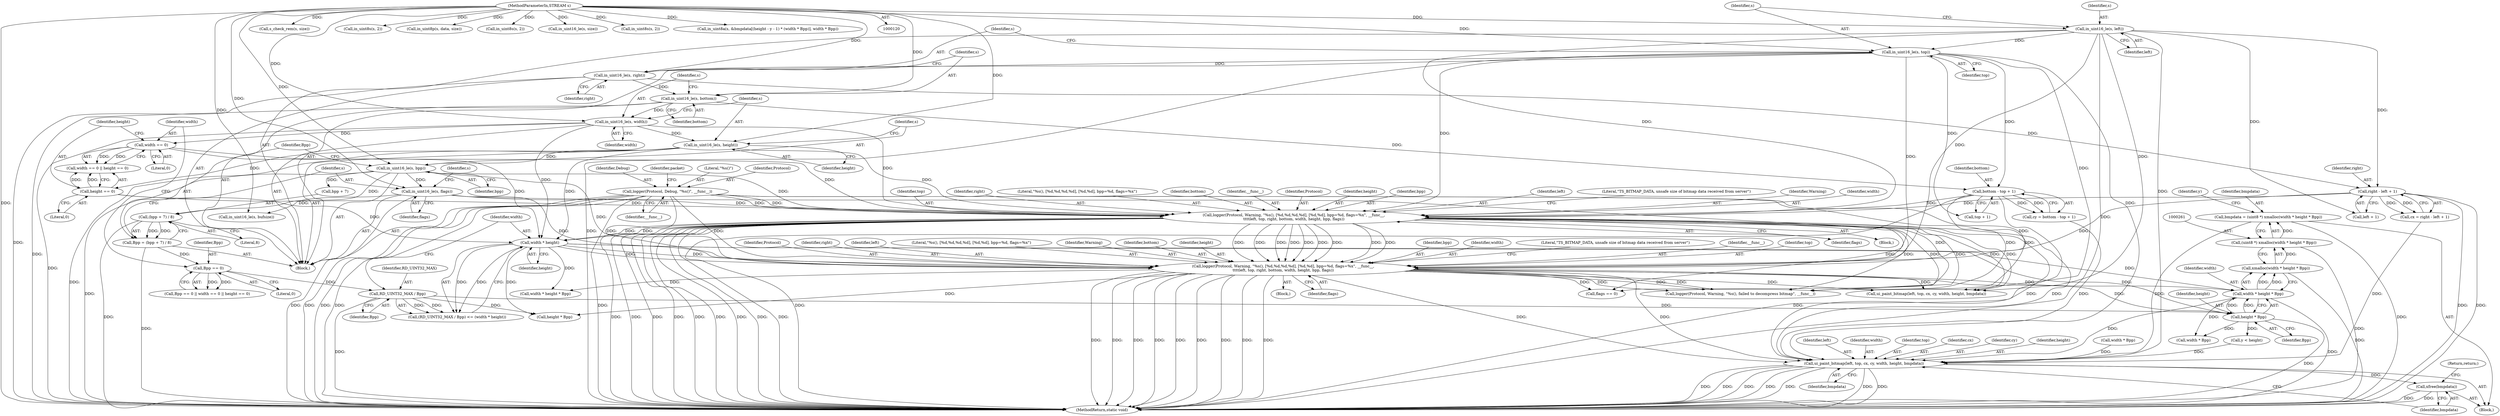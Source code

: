 digraph "0_rdesktop_4dca546d04321a610c1835010b5dad85163b65e1_7@integer" {
"1000258" [label="(Call,bmpdata = (uint8 *) xmalloc(width * height * Bpp))"];
"1000260" [label="(Call,(uint8 *) xmalloc(width * height * Bpp))"];
"1000262" [label="(Call,xmalloc(width * height * Bpp))"];
"1000263" [label="(Call,width * height * Bpp)"];
"1000231" [label="(Call,width * height)"];
"1000160" [label="(Call,in_uint16_le(s, width))"];
"1000157" [label="(Call,in_uint16_le(s, bottom))"];
"1000154" [label="(Call,in_uint16_le(s, right))"];
"1000151" [label="(Call,in_uint16_le(s, top))"];
"1000148" [label="(Call,in_uint16_le(s, left))"];
"1000121" [label="(MethodParameterIn,STREAM s)"];
"1000209" [label="(Call,logger(Protocol, Warning, \"%s(), [%d,%d,%d,%d], [%d,%d], bpp=%d, flags=%x\", __func__,\n\t\t\t\tleft, top, right, bottom, width, height, bpp, flags))"];
"1000138" [label="(Call,logger(Protocol, Debug, \"%s()\", __func__))"];
"1000184" [label="(Call,right - left + 1)"];
"1000191" [label="(Call,bottom - top + 1)"];
"1000202" [label="(Call,width == 0)"];
"1000205" [label="(Call,height == 0)"];
"1000163" [label="(Call,in_uint16_le(s, height))"];
"1000166" [label="(Call,in_uint16_le(s, bpp))"];
"1000176" [label="(Call,in_uint16_le(s, flags))"];
"1000235" [label="(Call,logger(Protocol, Warning, \"%s(), [%d,%d,%d,%d], [%d,%d], bpp=%d, flags=%x\", __func__,\n\t\t\t\tleft, top, right, bottom, width, height, bpp, flags))"];
"1000265" [label="(Call,height * Bpp)"];
"1000228" [label="(Call,RD_UINT32_MAX / Bpp)"];
"1000198" [label="(Call,Bpp == 0)"];
"1000169" [label="(Call,Bpp = (bpp + 7) / 8)"];
"1000171" [label="(Call,(bpp + 7) / 8)"];
"1000295" [label="(Call,ui_paint_bitmap(left, top, cx, cy, width, height, bmpdata))"];
"1000303" [label="(Call,xfree(bmpdata))"];
"1000246" [label="(Identifier,bpp)"];
"1000244" [label="(Identifier,width)"];
"1000175" [label="(Literal,8)"];
"1000249" [label="(Literal,\"TS_BITMAP_DATA, unsafe size of bitmap data received from server\")"];
"1000296" [label="(Identifier,left)"];
"1000228" [label="(Call,RD_UINT32_MAX / Bpp)"];
"1000180" [label="(Identifier,s)"];
"1000272" [label="(Call,y < height)"];
"1000142" [label="(Identifier,__func__)"];
"1000140" [label="(Identifier,Debug)"];
"1000153" [label="(Identifier,top)"];
"1000330" [label="(Call,s_check_rem(s, size))"];
"1000235" [label="(Call,logger(Protocol, Warning, \"%s(), [%d,%d,%d,%d], [%d,%d], bpp=%d, flags=%x\", __func__,\n\t\t\t\tleft, top, right, bottom, width, height, bpp, flags))"];
"1000155" [label="(Identifier,s)"];
"1000267" [label="(Identifier,Bpp)"];
"1000300" [label="(Identifier,width)"];
"1000266" [label="(Identifier,height)"];
"1000177" [label="(Identifier,s)"];
"1000258" [label="(Call,bmpdata = (uint8 *) xmalloc(width * height * Bpp))"];
"1000150" [label="(Identifier,left)"];
"1000216" [label="(Identifier,right)"];
"1000192" [label="(Identifier,bottom)"];
"1000239" [label="(Identifier,__func__)"];
"1000169" [label="(Call,Bpp = (bpp + 7) / 8)"];
"1000198" [label="(Call,Bpp == 0)"];
"1000378" [label="(MethodReturn,static void)"];
"1000297" [label="(Identifier,top)"];
"1000145" [label="(Identifier,packet)"];
"1000193" [label="(Call,top + 1)"];
"1000189" [label="(Call,cy = bottom - top + 1)"];
"1000241" [label="(Identifier,top)"];
"1000212" [label="(Literal,\"%s(), [%d,%d,%d,%d], [%d,%d], bpp=%d, flags=%x\")"];
"1000236" [label="(Identifier,Protocol)"];
"1000217" [label="(Identifier,bottom)"];
"1000166" [label="(Call,in_uint16_le(s, bpp))"];
"1000121" [label="(MethodParameterIn,STREAM s)"];
"1000302" [label="(Identifier,bmpdata)"];
"1000213" [label="(Identifier,__func__)"];
"1000182" [label="(Call,cx = right - left + 1)"];
"1000210" [label="(Identifier,Protocol)"];
"1000259" [label="(Identifier,bmpdata)"];
"1000141" [label="(Literal,\"%s()\")"];
"1000162" [label="(Identifier,width)"];
"1000156" [label="(Identifier,right)"];
"1000242" [label="(Identifier,right)"];
"1000163" [label="(Call,in_uint16_le(s, height))"];
"1000265" [label="(Call,height * Bpp)"];
"1000325" [label="(Call,in_uint8s(s, 2))"];
"1000203" [label="(Identifier,width)"];
"1000176" [label="(Call,in_uint16_le(s, flags))"];
"1000233" [label="(Identifier,height)"];
"1000219" [label="(Identifier,height)"];
"1000232" [label="(Identifier,width)"];
"1000209" [label="(Call,logger(Protocol, Warning, \"%s(), [%d,%d,%d,%d], [%d,%d], bpp=%d, flags=%x\", __func__,\n\t\t\t\tleft, top, right, bottom, width, height, bpp, flags))"];
"1000240" [label="(Identifier,left)"];
"1000185" [label="(Identifier,right)"];
"1000260" [label="(Call,(uint8 *) xmalloc(width * height * Bpp))"];
"1000229" [label="(Identifier,RD_UINT32_MAX)"];
"1000298" [label="(Identifier,cx)"];
"1000220" [label="(Identifier,bpp)"];
"1000305" [label="(Return,return;)"];
"1000152" [label="(Identifier,s)"];
"1000207" [label="(Literal,0)"];
"1000238" [label="(Literal,\"%s(), [%d,%d,%d,%d], [%d,%d], bpp=%d, flags=%x\")"];
"1000199" [label="(Identifier,Bpp)"];
"1000303" [label="(Call,xfree(bmpdata))"];
"1000263" [label="(Call,width * height * Bpp)"];
"1000158" [label="(Identifier,s)"];
"1000214" [label="(Identifier,left)"];
"1000204" [label="(Literal,0)"];
"1000295" [label="(Call,ui_paint_bitmap(left, top, cx, cy, width, height, bmpdata))"];
"1000234" [label="(Block,)"];
"1000191" [label="(Call,bottom - top + 1)"];
"1000171" [label="(Call,(bpp + 7) / 8)"];
"1000256" [label="(Block,)"];
"1000262" [label="(Call,xmalloc(width * height * Bpp))"];
"1000154" [label="(Call,in_uint16_le(s, right))"];
"1000138" [label="(Call,logger(Protocol, Debug, \"%s()\", __func__))"];
"1000237" [label="(Identifier,Warning)"];
"1000170" [label="(Identifier,Bpp)"];
"1000253" [label="(Call,flags == 0)"];
"1000270" [label="(Identifier,y)"];
"1000223" [label="(Literal,\"TS_BITMAP_DATA, unsafe size of bitmap data received from server\")"];
"1000151" [label="(Call,in_uint16_le(s, top))"];
"1000206" [label="(Identifier,height)"];
"1000164" [label="(Identifier,s)"];
"1000347" [label="(Call,width * height * Bpp)"];
"1000349" [label="(Call,height * Bpp)"];
"1000165" [label="(Identifier,height)"];
"1000202" [label="(Call,width == 0)"];
"1000211" [label="(Identifier,Warning)"];
"1000197" [label="(Call,Bpp == 0 || width == 0 || height == 0)"];
"1000149" [label="(Identifier,s)"];
"1000371" [label="(Call,logger(Protocol, Warning, \"%s(), failed to decompress bitmap\", __func__))"];
"1000122" [label="(Block,)"];
"1000304" [label="(Identifier,bmpdata)"];
"1000231" [label="(Call,width * height)"];
"1000167" [label="(Identifier,s)"];
"1000148" [label="(Call,in_uint16_le(s, left))"];
"1000289" [label="(Call,width * Bpp)"];
"1000338" [label="(Call,in_uint8p(s, data, size))"];
"1000243" [label="(Identifier,bottom)"];
"1000299" [label="(Identifier,cy)"];
"1000361" [label="(Call,ui_paint_bitmap(left, top, cx, cy, width, height, bmpdata))"];
"1000157" [label="(Call,in_uint16_le(s, bottom))"];
"1000200" [label="(Literal,0)"];
"1000168" [label="(Identifier,bpp)"];
"1000316" [label="(Call,in_uint8s(s, 2))"];
"1000227" [label="(Call,(RD_UINT32_MAX / Bpp) <= (width * height))"];
"1000186" [label="(Call,left + 1)"];
"1000319" [label="(Call,in_uint16_le(s, size))"];
"1000161" [label="(Identifier,s)"];
"1000301" [label="(Identifier,height)"];
"1000160" [label="(Call,in_uint16_le(s, width))"];
"1000221" [label="(Identifier,flags)"];
"1000230" [label="(Identifier,Bpp)"];
"1000184" [label="(Call,right - left + 1)"];
"1000292" [label="(Call,width * Bpp)"];
"1000201" [label="(Call,width == 0 || height == 0)"];
"1000178" [label="(Identifier,flags)"];
"1000139" [label="(Identifier,Protocol)"];
"1000247" [label="(Identifier,flags)"];
"1000322" [label="(Call,in_uint8s(s, 2))"];
"1000264" [label="(Identifier,width)"];
"1000278" [label="(Call,in_uint8a(s, &bmpdata[(height - y - 1) * (width * Bpp)], width * Bpp))"];
"1000159" [label="(Identifier,bottom)"];
"1000245" [label="(Identifier,height)"];
"1000208" [label="(Block,)"];
"1000218" [label="(Identifier,width)"];
"1000179" [label="(Call,in_uint16_le(s, bufsize))"];
"1000205" [label="(Call,height == 0)"];
"1000172" [label="(Call,bpp + 7)"];
"1000215" [label="(Identifier,top)"];
"1000258" -> "1000256"  [label="AST: "];
"1000258" -> "1000260"  [label="CFG: "];
"1000259" -> "1000258"  [label="AST: "];
"1000260" -> "1000258"  [label="AST: "];
"1000270" -> "1000258"  [label="CFG: "];
"1000258" -> "1000378"  [label="DDG: "];
"1000260" -> "1000258"  [label="DDG: "];
"1000258" -> "1000295"  [label="DDG: "];
"1000260" -> "1000262"  [label="CFG: "];
"1000261" -> "1000260"  [label="AST: "];
"1000262" -> "1000260"  [label="AST: "];
"1000260" -> "1000378"  [label="DDG: "];
"1000262" -> "1000260"  [label="DDG: "];
"1000262" -> "1000263"  [label="CFG: "];
"1000263" -> "1000262"  [label="AST: "];
"1000262" -> "1000378"  [label="DDG: "];
"1000263" -> "1000262"  [label="DDG: "];
"1000263" -> "1000262"  [label="DDG: "];
"1000263" -> "1000265"  [label="CFG: "];
"1000264" -> "1000263"  [label="AST: "];
"1000265" -> "1000263"  [label="AST: "];
"1000263" -> "1000378"  [label="DDG: "];
"1000231" -> "1000263"  [label="DDG: "];
"1000235" -> "1000263"  [label="DDG: "];
"1000265" -> "1000263"  [label="DDG: "];
"1000265" -> "1000263"  [label="DDG: "];
"1000263" -> "1000289"  [label="DDG: "];
"1000263" -> "1000295"  [label="DDG: "];
"1000231" -> "1000227"  [label="AST: "];
"1000231" -> "1000233"  [label="CFG: "];
"1000232" -> "1000231"  [label="AST: "];
"1000233" -> "1000231"  [label="AST: "];
"1000227" -> "1000231"  [label="CFG: "];
"1000231" -> "1000227"  [label="DDG: "];
"1000231" -> "1000227"  [label="DDG: "];
"1000160" -> "1000231"  [label="DDG: "];
"1000209" -> "1000231"  [label="DDG: "];
"1000209" -> "1000231"  [label="DDG: "];
"1000202" -> "1000231"  [label="DDG: "];
"1000205" -> "1000231"  [label="DDG: "];
"1000163" -> "1000231"  [label="DDG: "];
"1000231" -> "1000235"  [label="DDG: "];
"1000231" -> "1000235"  [label="DDG: "];
"1000231" -> "1000265"  [label="DDG: "];
"1000231" -> "1000347"  [label="DDG: "];
"1000231" -> "1000349"  [label="DDG: "];
"1000160" -> "1000122"  [label="AST: "];
"1000160" -> "1000162"  [label="CFG: "];
"1000161" -> "1000160"  [label="AST: "];
"1000162" -> "1000160"  [label="AST: "];
"1000164" -> "1000160"  [label="CFG: "];
"1000160" -> "1000378"  [label="DDG: "];
"1000157" -> "1000160"  [label="DDG: "];
"1000121" -> "1000160"  [label="DDG: "];
"1000160" -> "1000163"  [label="DDG: "];
"1000160" -> "1000202"  [label="DDG: "];
"1000160" -> "1000209"  [label="DDG: "];
"1000157" -> "1000122"  [label="AST: "];
"1000157" -> "1000159"  [label="CFG: "];
"1000158" -> "1000157"  [label="AST: "];
"1000159" -> "1000157"  [label="AST: "];
"1000161" -> "1000157"  [label="CFG: "];
"1000157" -> "1000378"  [label="DDG: "];
"1000154" -> "1000157"  [label="DDG: "];
"1000121" -> "1000157"  [label="DDG: "];
"1000157" -> "1000191"  [label="DDG: "];
"1000154" -> "1000122"  [label="AST: "];
"1000154" -> "1000156"  [label="CFG: "];
"1000155" -> "1000154"  [label="AST: "];
"1000156" -> "1000154"  [label="AST: "];
"1000158" -> "1000154"  [label="CFG: "];
"1000154" -> "1000378"  [label="DDG: "];
"1000151" -> "1000154"  [label="DDG: "];
"1000121" -> "1000154"  [label="DDG: "];
"1000154" -> "1000184"  [label="DDG: "];
"1000151" -> "1000122"  [label="AST: "];
"1000151" -> "1000153"  [label="CFG: "];
"1000152" -> "1000151"  [label="AST: "];
"1000153" -> "1000151"  [label="AST: "];
"1000155" -> "1000151"  [label="CFG: "];
"1000151" -> "1000378"  [label="DDG: "];
"1000148" -> "1000151"  [label="DDG: "];
"1000121" -> "1000151"  [label="DDG: "];
"1000151" -> "1000191"  [label="DDG: "];
"1000151" -> "1000193"  [label="DDG: "];
"1000151" -> "1000209"  [label="DDG: "];
"1000151" -> "1000235"  [label="DDG: "];
"1000151" -> "1000295"  [label="DDG: "];
"1000151" -> "1000361"  [label="DDG: "];
"1000148" -> "1000122"  [label="AST: "];
"1000148" -> "1000150"  [label="CFG: "];
"1000149" -> "1000148"  [label="AST: "];
"1000150" -> "1000148"  [label="AST: "];
"1000152" -> "1000148"  [label="CFG: "];
"1000148" -> "1000378"  [label="DDG: "];
"1000121" -> "1000148"  [label="DDG: "];
"1000148" -> "1000184"  [label="DDG: "];
"1000148" -> "1000186"  [label="DDG: "];
"1000148" -> "1000209"  [label="DDG: "];
"1000148" -> "1000235"  [label="DDG: "];
"1000148" -> "1000295"  [label="DDG: "];
"1000148" -> "1000361"  [label="DDG: "];
"1000121" -> "1000120"  [label="AST: "];
"1000121" -> "1000378"  [label="DDG: "];
"1000121" -> "1000163"  [label="DDG: "];
"1000121" -> "1000166"  [label="DDG: "];
"1000121" -> "1000176"  [label="DDG: "];
"1000121" -> "1000179"  [label="DDG: "];
"1000121" -> "1000278"  [label="DDG: "];
"1000121" -> "1000316"  [label="DDG: "];
"1000121" -> "1000319"  [label="DDG: "];
"1000121" -> "1000322"  [label="DDG: "];
"1000121" -> "1000325"  [label="DDG: "];
"1000121" -> "1000330"  [label="DDG: "];
"1000121" -> "1000338"  [label="DDG: "];
"1000209" -> "1000208"  [label="AST: "];
"1000209" -> "1000221"  [label="CFG: "];
"1000210" -> "1000209"  [label="AST: "];
"1000211" -> "1000209"  [label="AST: "];
"1000212" -> "1000209"  [label="AST: "];
"1000213" -> "1000209"  [label="AST: "];
"1000214" -> "1000209"  [label="AST: "];
"1000215" -> "1000209"  [label="AST: "];
"1000216" -> "1000209"  [label="AST: "];
"1000217" -> "1000209"  [label="AST: "];
"1000218" -> "1000209"  [label="AST: "];
"1000219" -> "1000209"  [label="AST: "];
"1000220" -> "1000209"  [label="AST: "];
"1000221" -> "1000209"  [label="AST: "];
"1000223" -> "1000209"  [label="CFG: "];
"1000209" -> "1000378"  [label="DDG: "];
"1000209" -> "1000378"  [label="DDG: "];
"1000209" -> "1000378"  [label="DDG: "];
"1000209" -> "1000378"  [label="DDG: "];
"1000209" -> "1000378"  [label="DDG: "];
"1000209" -> "1000378"  [label="DDG: "];
"1000209" -> "1000378"  [label="DDG: "];
"1000209" -> "1000378"  [label="DDG: "];
"1000209" -> "1000378"  [label="DDG: "];
"1000138" -> "1000209"  [label="DDG: "];
"1000138" -> "1000209"  [label="DDG: "];
"1000184" -> "1000209"  [label="DDG: "];
"1000191" -> "1000209"  [label="DDG: "];
"1000202" -> "1000209"  [label="DDG: "];
"1000205" -> "1000209"  [label="DDG: "];
"1000163" -> "1000209"  [label="DDG: "];
"1000166" -> "1000209"  [label="DDG: "];
"1000176" -> "1000209"  [label="DDG: "];
"1000209" -> "1000235"  [label="DDG: "];
"1000209" -> "1000235"  [label="DDG: "];
"1000209" -> "1000235"  [label="DDG: "];
"1000209" -> "1000235"  [label="DDG: "];
"1000209" -> "1000235"  [label="DDG: "];
"1000209" -> "1000235"  [label="DDG: "];
"1000209" -> "1000235"  [label="DDG: "];
"1000209" -> "1000235"  [label="DDG: "];
"1000209" -> "1000235"  [label="DDG: "];
"1000209" -> "1000253"  [label="DDG: "];
"1000209" -> "1000295"  [label="DDG: "];
"1000209" -> "1000295"  [label="DDG: "];
"1000209" -> "1000361"  [label="DDG: "];
"1000209" -> "1000361"  [label="DDG: "];
"1000209" -> "1000371"  [label="DDG: "];
"1000209" -> "1000371"  [label="DDG: "];
"1000209" -> "1000371"  [label="DDG: "];
"1000138" -> "1000122"  [label="AST: "];
"1000138" -> "1000142"  [label="CFG: "];
"1000139" -> "1000138"  [label="AST: "];
"1000140" -> "1000138"  [label="AST: "];
"1000141" -> "1000138"  [label="AST: "];
"1000142" -> "1000138"  [label="AST: "];
"1000145" -> "1000138"  [label="CFG: "];
"1000138" -> "1000378"  [label="DDG: "];
"1000138" -> "1000378"  [label="DDG: "];
"1000138" -> "1000378"  [label="DDG: "];
"1000138" -> "1000378"  [label="DDG: "];
"1000138" -> "1000235"  [label="DDG: "];
"1000138" -> "1000235"  [label="DDG: "];
"1000138" -> "1000371"  [label="DDG: "];
"1000138" -> "1000371"  [label="DDG: "];
"1000184" -> "1000182"  [label="AST: "];
"1000184" -> "1000186"  [label="CFG: "];
"1000185" -> "1000184"  [label="AST: "];
"1000186" -> "1000184"  [label="AST: "];
"1000182" -> "1000184"  [label="CFG: "];
"1000184" -> "1000378"  [label="DDG: "];
"1000184" -> "1000378"  [label="DDG: "];
"1000184" -> "1000182"  [label="DDG: "];
"1000184" -> "1000182"  [label="DDG: "];
"1000184" -> "1000235"  [label="DDG: "];
"1000191" -> "1000189"  [label="AST: "];
"1000191" -> "1000193"  [label="CFG: "];
"1000192" -> "1000191"  [label="AST: "];
"1000193" -> "1000191"  [label="AST: "];
"1000189" -> "1000191"  [label="CFG: "];
"1000191" -> "1000378"  [label="DDG: "];
"1000191" -> "1000378"  [label="DDG: "];
"1000191" -> "1000189"  [label="DDG: "];
"1000191" -> "1000189"  [label="DDG: "];
"1000191" -> "1000235"  [label="DDG: "];
"1000202" -> "1000201"  [label="AST: "];
"1000202" -> "1000204"  [label="CFG: "];
"1000203" -> "1000202"  [label="AST: "];
"1000204" -> "1000202"  [label="AST: "];
"1000206" -> "1000202"  [label="CFG: "];
"1000201" -> "1000202"  [label="CFG: "];
"1000202" -> "1000201"  [label="DDG: "];
"1000202" -> "1000201"  [label="DDG: "];
"1000205" -> "1000201"  [label="AST: "];
"1000205" -> "1000207"  [label="CFG: "];
"1000206" -> "1000205"  [label="AST: "];
"1000207" -> "1000205"  [label="AST: "];
"1000201" -> "1000205"  [label="CFG: "];
"1000205" -> "1000201"  [label="DDG: "];
"1000205" -> "1000201"  [label="DDG: "];
"1000163" -> "1000205"  [label="DDG: "];
"1000163" -> "1000122"  [label="AST: "];
"1000163" -> "1000165"  [label="CFG: "];
"1000164" -> "1000163"  [label="AST: "];
"1000165" -> "1000163"  [label="AST: "];
"1000167" -> "1000163"  [label="CFG: "];
"1000163" -> "1000378"  [label="DDG: "];
"1000163" -> "1000166"  [label="DDG: "];
"1000166" -> "1000122"  [label="AST: "];
"1000166" -> "1000168"  [label="CFG: "];
"1000167" -> "1000166"  [label="AST: "];
"1000168" -> "1000166"  [label="AST: "];
"1000170" -> "1000166"  [label="CFG: "];
"1000166" -> "1000378"  [label="DDG: "];
"1000166" -> "1000171"  [label="DDG: "];
"1000166" -> "1000172"  [label="DDG: "];
"1000166" -> "1000176"  [label="DDG: "];
"1000166" -> "1000235"  [label="DDG: "];
"1000176" -> "1000122"  [label="AST: "];
"1000176" -> "1000178"  [label="CFG: "];
"1000177" -> "1000176"  [label="AST: "];
"1000178" -> "1000176"  [label="AST: "];
"1000180" -> "1000176"  [label="CFG: "];
"1000176" -> "1000378"  [label="DDG: "];
"1000176" -> "1000179"  [label="DDG: "];
"1000176" -> "1000235"  [label="DDG: "];
"1000176" -> "1000253"  [label="DDG: "];
"1000235" -> "1000234"  [label="AST: "];
"1000235" -> "1000247"  [label="CFG: "];
"1000236" -> "1000235"  [label="AST: "];
"1000237" -> "1000235"  [label="AST: "];
"1000238" -> "1000235"  [label="AST: "];
"1000239" -> "1000235"  [label="AST: "];
"1000240" -> "1000235"  [label="AST: "];
"1000241" -> "1000235"  [label="AST: "];
"1000242" -> "1000235"  [label="AST: "];
"1000243" -> "1000235"  [label="AST: "];
"1000244" -> "1000235"  [label="AST: "];
"1000245" -> "1000235"  [label="AST: "];
"1000246" -> "1000235"  [label="AST: "];
"1000247" -> "1000235"  [label="AST: "];
"1000249" -> "1000235"  [label="CFG: "];
"1000235" -> "1000378"  [label="DDG: "];
"1000235" -> "1000378"  [label="DDG: "];
"1000235" -> "1000378"  [label="DDG: "];
"1000235" -> "1000378"  [label="DDG: "];
"1000235" -> "1000378"  [label="DDG: "];
"1000235" -> "1000378"  [label="DDG: "];
"1000235" -> "1000378"  [label="DDG: "];
"1000235" -> "1000378"  [label="DDG: "];
"1000235" -> "1000378"  [label="DDG: "];
"1000235" -> "1000253"  [label="DDG: "];
"1000235" -> "1000265"  [label="DDG: "];
"1000235" -> "1000295"  [label="DDG: "];
"1000235" -> "1000295"  [label="DDG: "];
"1000235" -> "1000347"  [label="DDG: "];
"1000235" -> "1000349"  [label="DDG: "];
"1000235" -> "1000361"  [label="DDG: "];
"1000235" -> "1000361"  [label="DDG: "];
"1000235" -> "1000371"  [label="DDG: "];
"1000235" -> "1000371"  [label="DDG: "];
"1000235" -> "1000371"  [label="DDG: "];
"1000265" -> "1000267"  [label="CFG: "];
"1000266" -> "1000265"  [label="AST: "];
"1000267" -> "1000265"  [label="AST: "];
"1000265" -> "1000378"  [label="DDG: "];
"1000228" -> "1000265"  [label="DDG: "];
"1000265" -> "1000272"  [label="DDG: "];
"1000265" -> "1000289"  [label="DDG: "];
"1000228" -> "1000227"  [label="AST: "];
"1000228" -> "1000230"  [label="CFG: "];
"1000229" -> "1000228"  [label="AST: "];
"1000230" -> "1000228"  [label="AST: "];
"1000232" -> "1000228"  [label="CFG: "];
"1000228" -> "1000378"  [label="DDG: "];
"1000228" -> "1000227"  [label="DDG: "];
"1000228" -> "1000227"  [label="DDG: "];
"1000198" -> "1000228"  [label="DDG: "];
"1000228" -> "1000349"  [label="DDG: "];
"1000198" -> "1000197"  [label="AST: "];
"1000198" -> "1000200"  [label="CFG: "];
"1000199" -> "1000198"  [label="AST: "];
"1000200" -> "1000198"  [label="AST: "];
"1000203" -> "1000198"  [label="CFG: "];
"1000197" -> "1000198"  [label="CFG: "];
"1000198" -> "1000197"  [label="DDG: "];
"1000198" -> "1000197"  [label="DDG: "];
"1000169" -> "1000198"  [label="DDG: "];
"1000169" -> "1000122"  [label="AST: "];
"1000169" -> "1000171"  [label="CFG: "];
"1000170" -> "1000169"  [label="AST: "];
"1000171" -> "1000169"  [label="AST: "];
"1000177" -> "1000169"  [label="CFG: "];
"1000169" -> "1000378"  [label="DDG: "];
"1000171" -> "1000169"  [label="DDG: "];
"1000171" -> "1000169"  [label="DDG: "];
"1000171" -> "1000175"  [label="CFG: "];
"1000172" -> "1000171"  [label="AST: "];
"1000175" -> "1000171"  [label="AST: "];
"1000171" -> "1000378"  [label="DDG: "];
"1000295" -> "1000256"  [label="AST: "];
"1000295" -> "1000302"  [label="CFG: "];
"1000296" -> "1000295"  [label="AST: "];
"1000297" -> "1000295"  [label="AST: "];
"1000298" -> "1000295"  [label="AST: "];
"1000299" -> "1000295"  [label="AST: "];
"1000300" -> "1000295"  [label="AST: "];
"1000301" -> "1000295"  [label="AST: "];
"1000302" -> "1000295"  [label="AST: "];
"1000304" -> "1000295"  [label="CFG: "];
"1000295" -> "1000378"  [label="DDG: "];
"1000295" -> "1000378"  [label="DDG: "];
"1000295" -> "1000378"  [label="DDG: "];
"1000295" -> "1000378"  [label="DDG: "];
"1000295" -> "1000378"  [label="DDG: "];
"1000295" -> "1000378"  [label="DDG: "];
"1000295" -> "1000378"  [label="DDG: "];
"1000182" -> "1000295"  [label="DDG: "];
"1000189" -> "1000295"  [label="DDG: "];
"1000292" -> "1000295"  [label="DDG: "];
"1000272" -> "1000295"  [label="DDG: "];
"1000295" -> "1000303"  [label="DDG: "];
"1000303" -> "1000256"  [label="AST: "];
"1000303" -> "1000304"  [label="CFG: "];
"1000304" -> "1000303"  [label="AST: "];
"1000305" -> "1000303"  [label="CFG: "];
"1000303" -> "1000378"  [label="DDG: "];
"1000303" -> "1000378"  [label="DDG: "];
}
